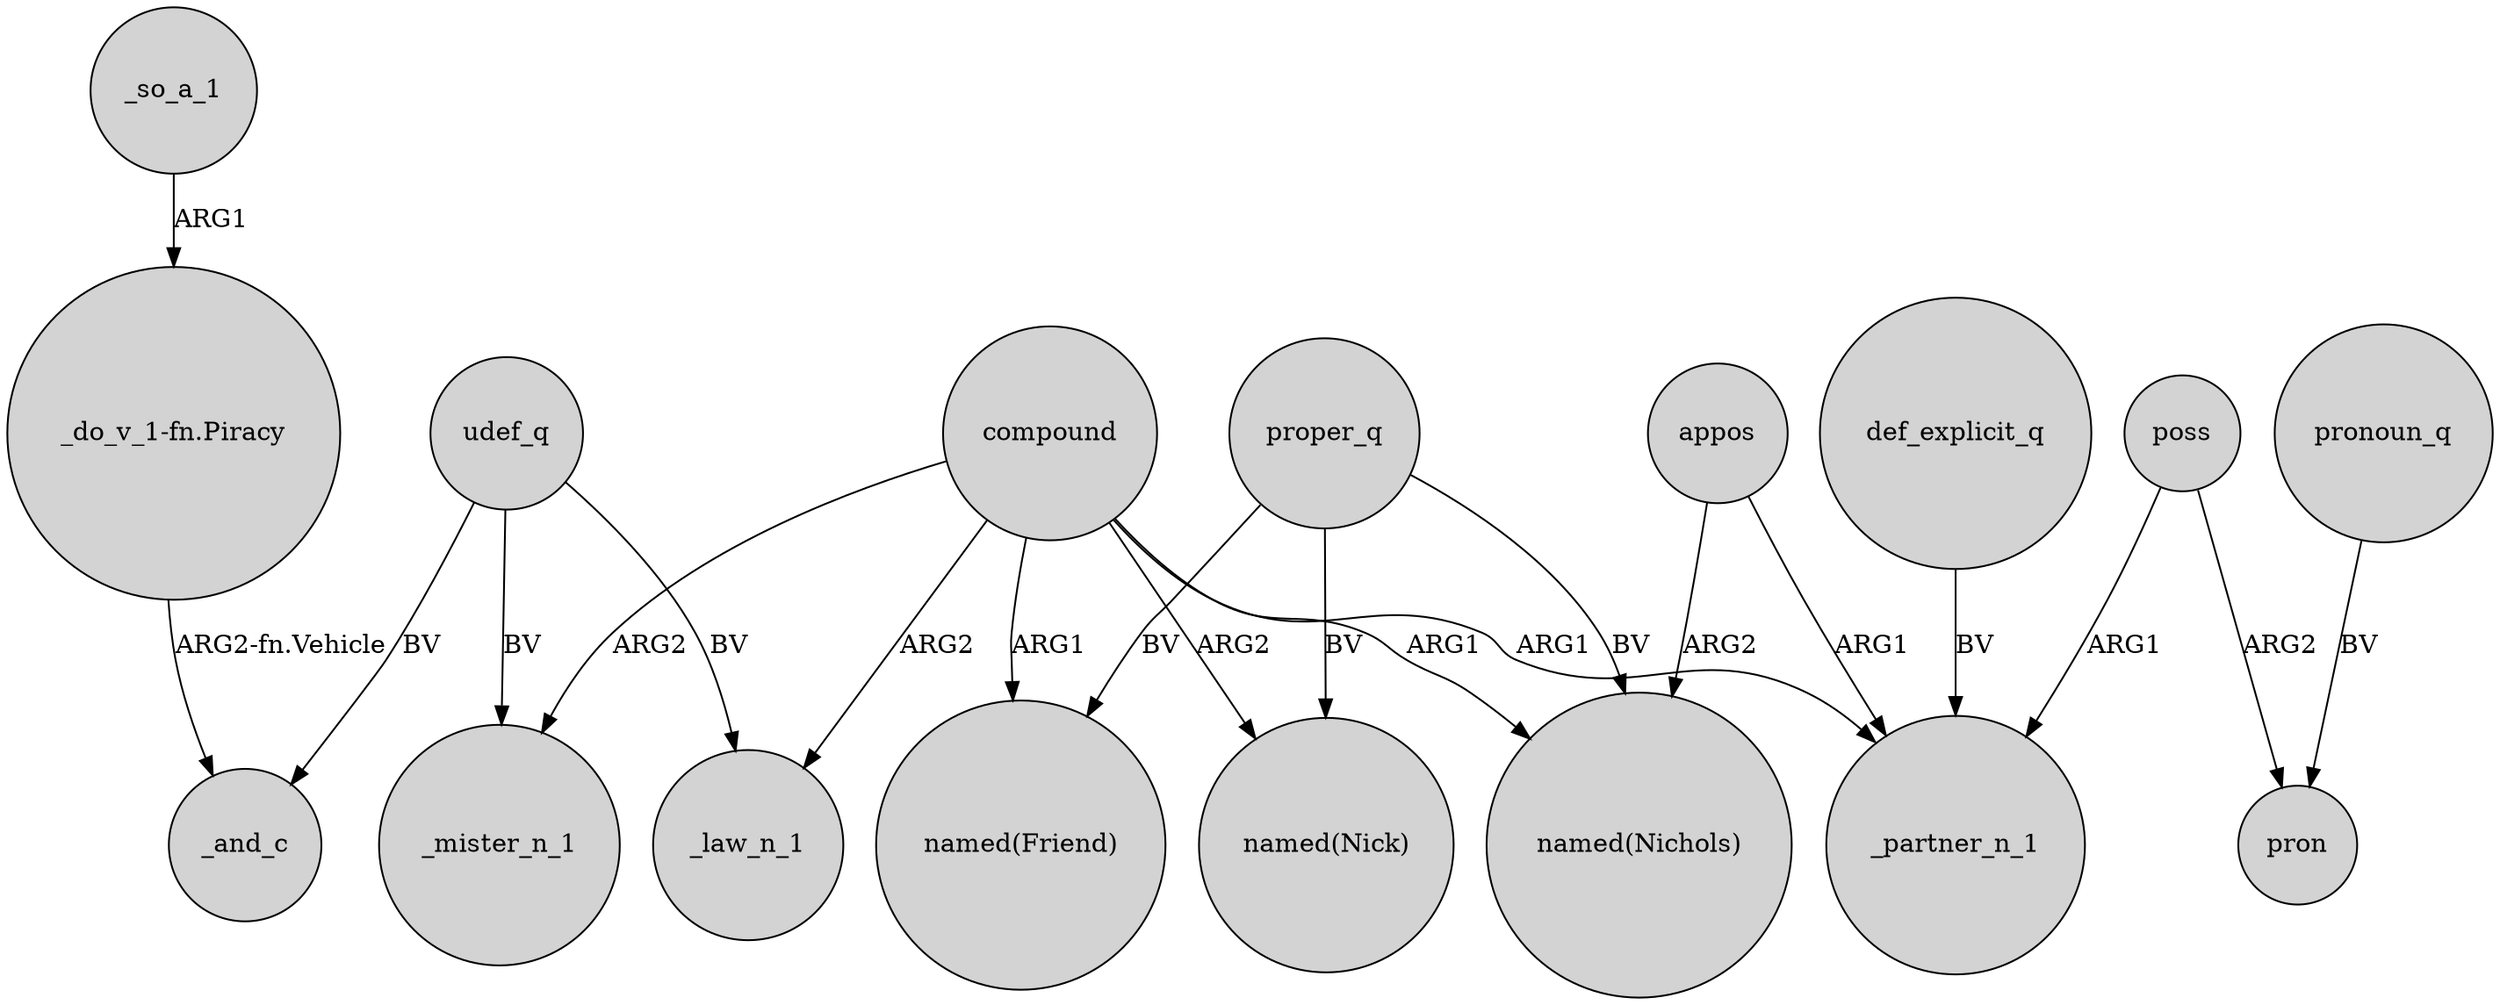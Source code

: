 digraph {
	node [shape=circle style=filled]
	compound -> _law_n_1 [label=ARG2]
	compound -> _mister_n_1 [label=ARG2]
	appos -> "named(Nichols)" [label=ARG2]
	_so_a_1 -> "_do_v_1-fn.Piracy" [label=ARG1]
	proper_q -> "named(Nick)" [label=BV]
	udef_q -> _and_c [label=BV]
	udef_q -> _mister_n_1 [label=BV]
	compound -> _partner_n_1 [label=ARG1]
	pronoun_q -> pron [label=BV]
	poss -> pron [label=ARG2]
	proper_q -> "named(Nichols)" [label=BV]
	compound -> "named(Nick)" [label=ARG2]
	"_do_v_1-fn.Piracy" -> _and_c [label="ARG2-fn.Vehicle"]
	def_explicit_q -> _partner_n_1 [label=BV]
	appos -> _partner_n_1 [label=ARG1]
	poss -> _partner_n_1 [label=ARG1]
	proper_q -> "named(Friend)" [label=BV]
	udef_q -> _law_n_1 [label=BV]
	compound -> "named(Friend)" [label=ARG1]
	compound -> "named(Nichols)" [label=ARG1]
}
